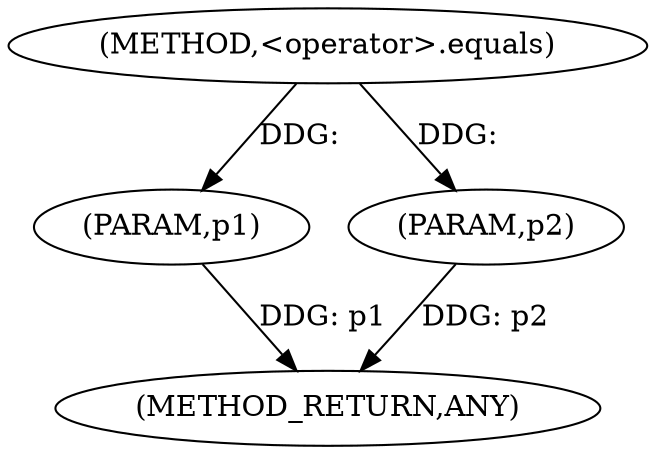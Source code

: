 
digraph "&lt;operator&gt;.equals" {  

"2111" [label = "(METHOD,&lt;operator&gt;.equals)" ]

"2115" [label = "(METHOD_RETURN,ANY)" ]

"2112" [label = "(PARAM,p1)" ]

"2113" [label = "(PARAM,p2)" ]

  "2112" -> "2115"  [ label = "DDG: p1"] 

  "2113" -> "2115"  [ label = "DDG: p2"] 

  "2111" -> "2112"  [ label = "DDG: "] 

  "2111" -> "2113"  [ label = "DDG: "] 

}